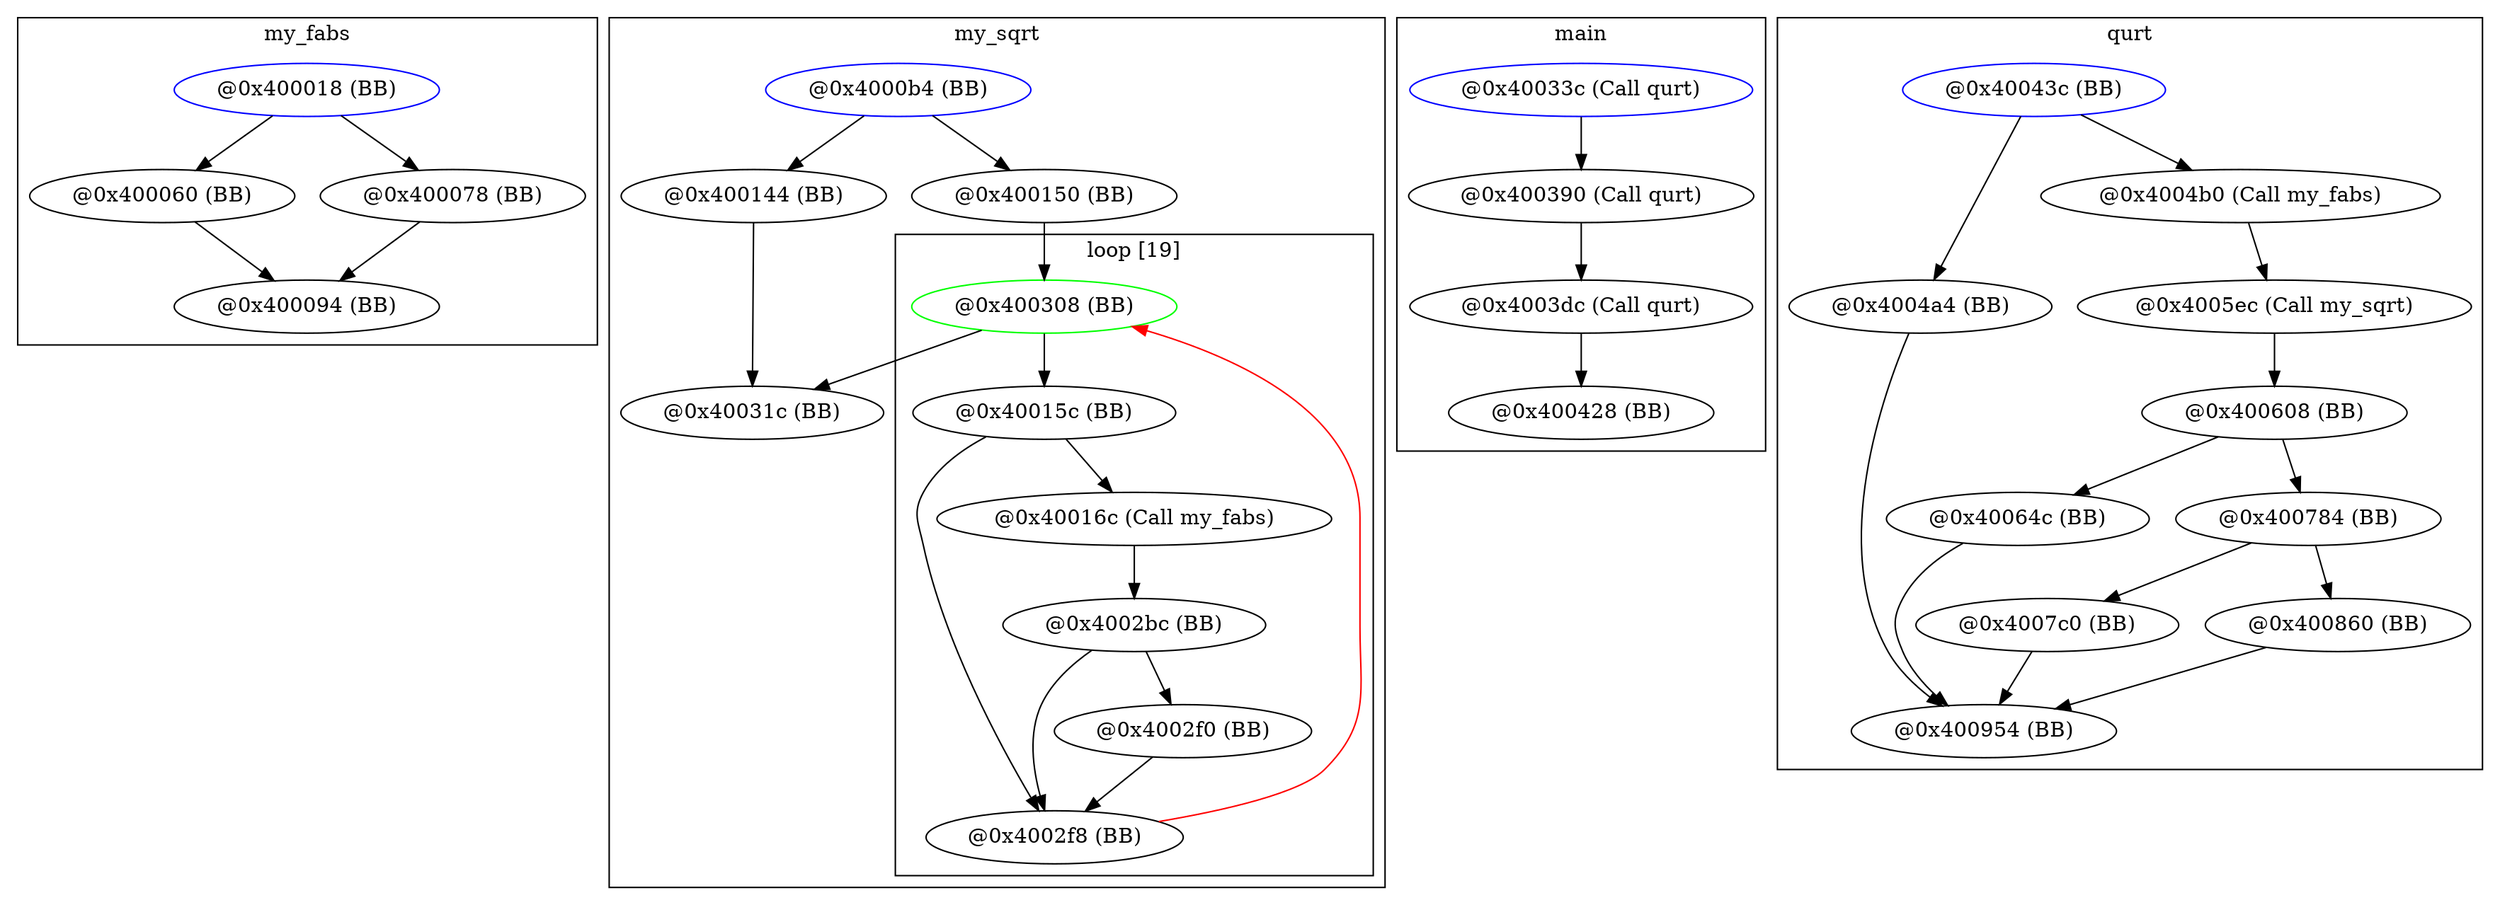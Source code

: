 digraph G {
subgraph cluster_my_fabs {
graph [label = "my_fabs"];
node0xefacb0 [label = "@0x400018 (BB)" ,color="blue"];
node0xf057a0 [label = "@0x400060 (BB)"];
node0xefc6d0 [label = "@0x400078 (BB)"];
node0xefda80 [label = "@0x400094 (BB)"];
}
subgraph cluster_my_sqrt {
graph [label = "my_sqrt"];
subgraph cluster_loop0xefde60 {
graph [label = "loop [19]"];
node0x12754e0 [label = "@0x400308 (BB)" ,color="green"];
node0x1266490 [label = "@0x4002f8 (BB)"];
node0x1263e60 [label = "@0x40015c (BB)"];
node0x1273710 [label = "@0x4002bc (BB)"];
node0x12649b0 [label = "@0x40016c (Call my_fabs)"];
node0x1274510 [label = "@0x4002f0 (BB)"];
}
node0xefdee0 [label = "@0x4000b4 (BB)" ,color="blue"];
node0x1263910 [label = "@0x400144 (BB)"];
node0xf0f510 [label = "@0x400150 (BB)"];
node0x1263e60;
node0x12649b0;
node0x1273710;
node0x1274510;
node0x1266490;
node0x12754e0;
node0x12762b0 [label = "@0x40031c (BB)"];
}
subgraph cluster_main {
graph [label = "main"];
node0xf0e2f0 [label = "@0x40033c (Call qurt)" ,color="blue"];
node0x127bb30 [label = "@0x400390 (Call qurt)"];
node0x127ee20 [label = "@0x4003dc (Call qurt)"];
node0x12821a0 [label = "@0x400428 (BB)"];
}
subgraph cluster_qurt {
graph [label = "qurt"];
node0xf0e480 [label = "@0x40043c (BB)" ,color="blue"];
node0x1287c80 [label = "@0x4004a4 (BB)"];
node0x1287fb0 [label = "@0x4004b0 (Call my_fabs)"];
node0x1296530 [label = "@0x4005ec (Call my_sqrt)"];
node0x128ab80 [label = "@0x400608 (BB)"];
node0x12993f0 [label = "@0x40064c (BB)"];
node0x12a72f0 [label = "@0x400784 (BB)"];
node0x12a85a0 [label = "@0x4007c0 (BB)"];
node0x12af790 [label = "@0x400860 (BB)"];
node0x12b99a0 [label = "@0x400954 (BB)"];
}
node0xefacb0 -> node0xf057a0;
node0xefacb0 -> node0xefc6d0;
node0xf057a0 -> node0xefda80;
node0xefc6d0 -> node0xefda80;
node0xefdee0 -> node0x1263910;
node0xefdee0 -> node0xf0f510;
node0x1263910 -> node0x12762b0;
node0xf0f510 -> node0x12754e0;
node0x1263e60 -> node0x12649b0;
node0x1263e60 -> node0x1266490;
node0x12649b0 -> node0x1273710;
node0x1273710 -> node0x1274510;
node0x1273710 -> node0x1266490;
node0x1274510 -> node0x1266490;
node0x1266490 -> node0x12754e0[color="red"];
node0x12754e0 -> node0x1263e60;
node0x12754e0 -> node0x12762b0;
node0xf0e2f0 -> node0x127bb30;
node0x127bb30 -> node0x127ee20;
node0x127ee20 -> node0x12821a0;
node0xf0e480 -> node0x1287c80;
node0xf0e480 -> node0x1287fb0;
node0x1287c80 -> node0x12b99a0;
node0x1287fb0 -> node0x1296530;
node0x1296530 -> node0x128ab80;
node0x128ab80 -> node0x12993f0;
node0x128ab80 -> node0x12a72f0;
node0x12993f0 -> node0x12b99a0;
node0x12a72f0 -> node0x12a85a0;
node0x12a72f0 -> node0x12af790;
node0x12a85a0 -> node0x12b99a0;
node0x12af790 -> node0x12b99a0;
}
